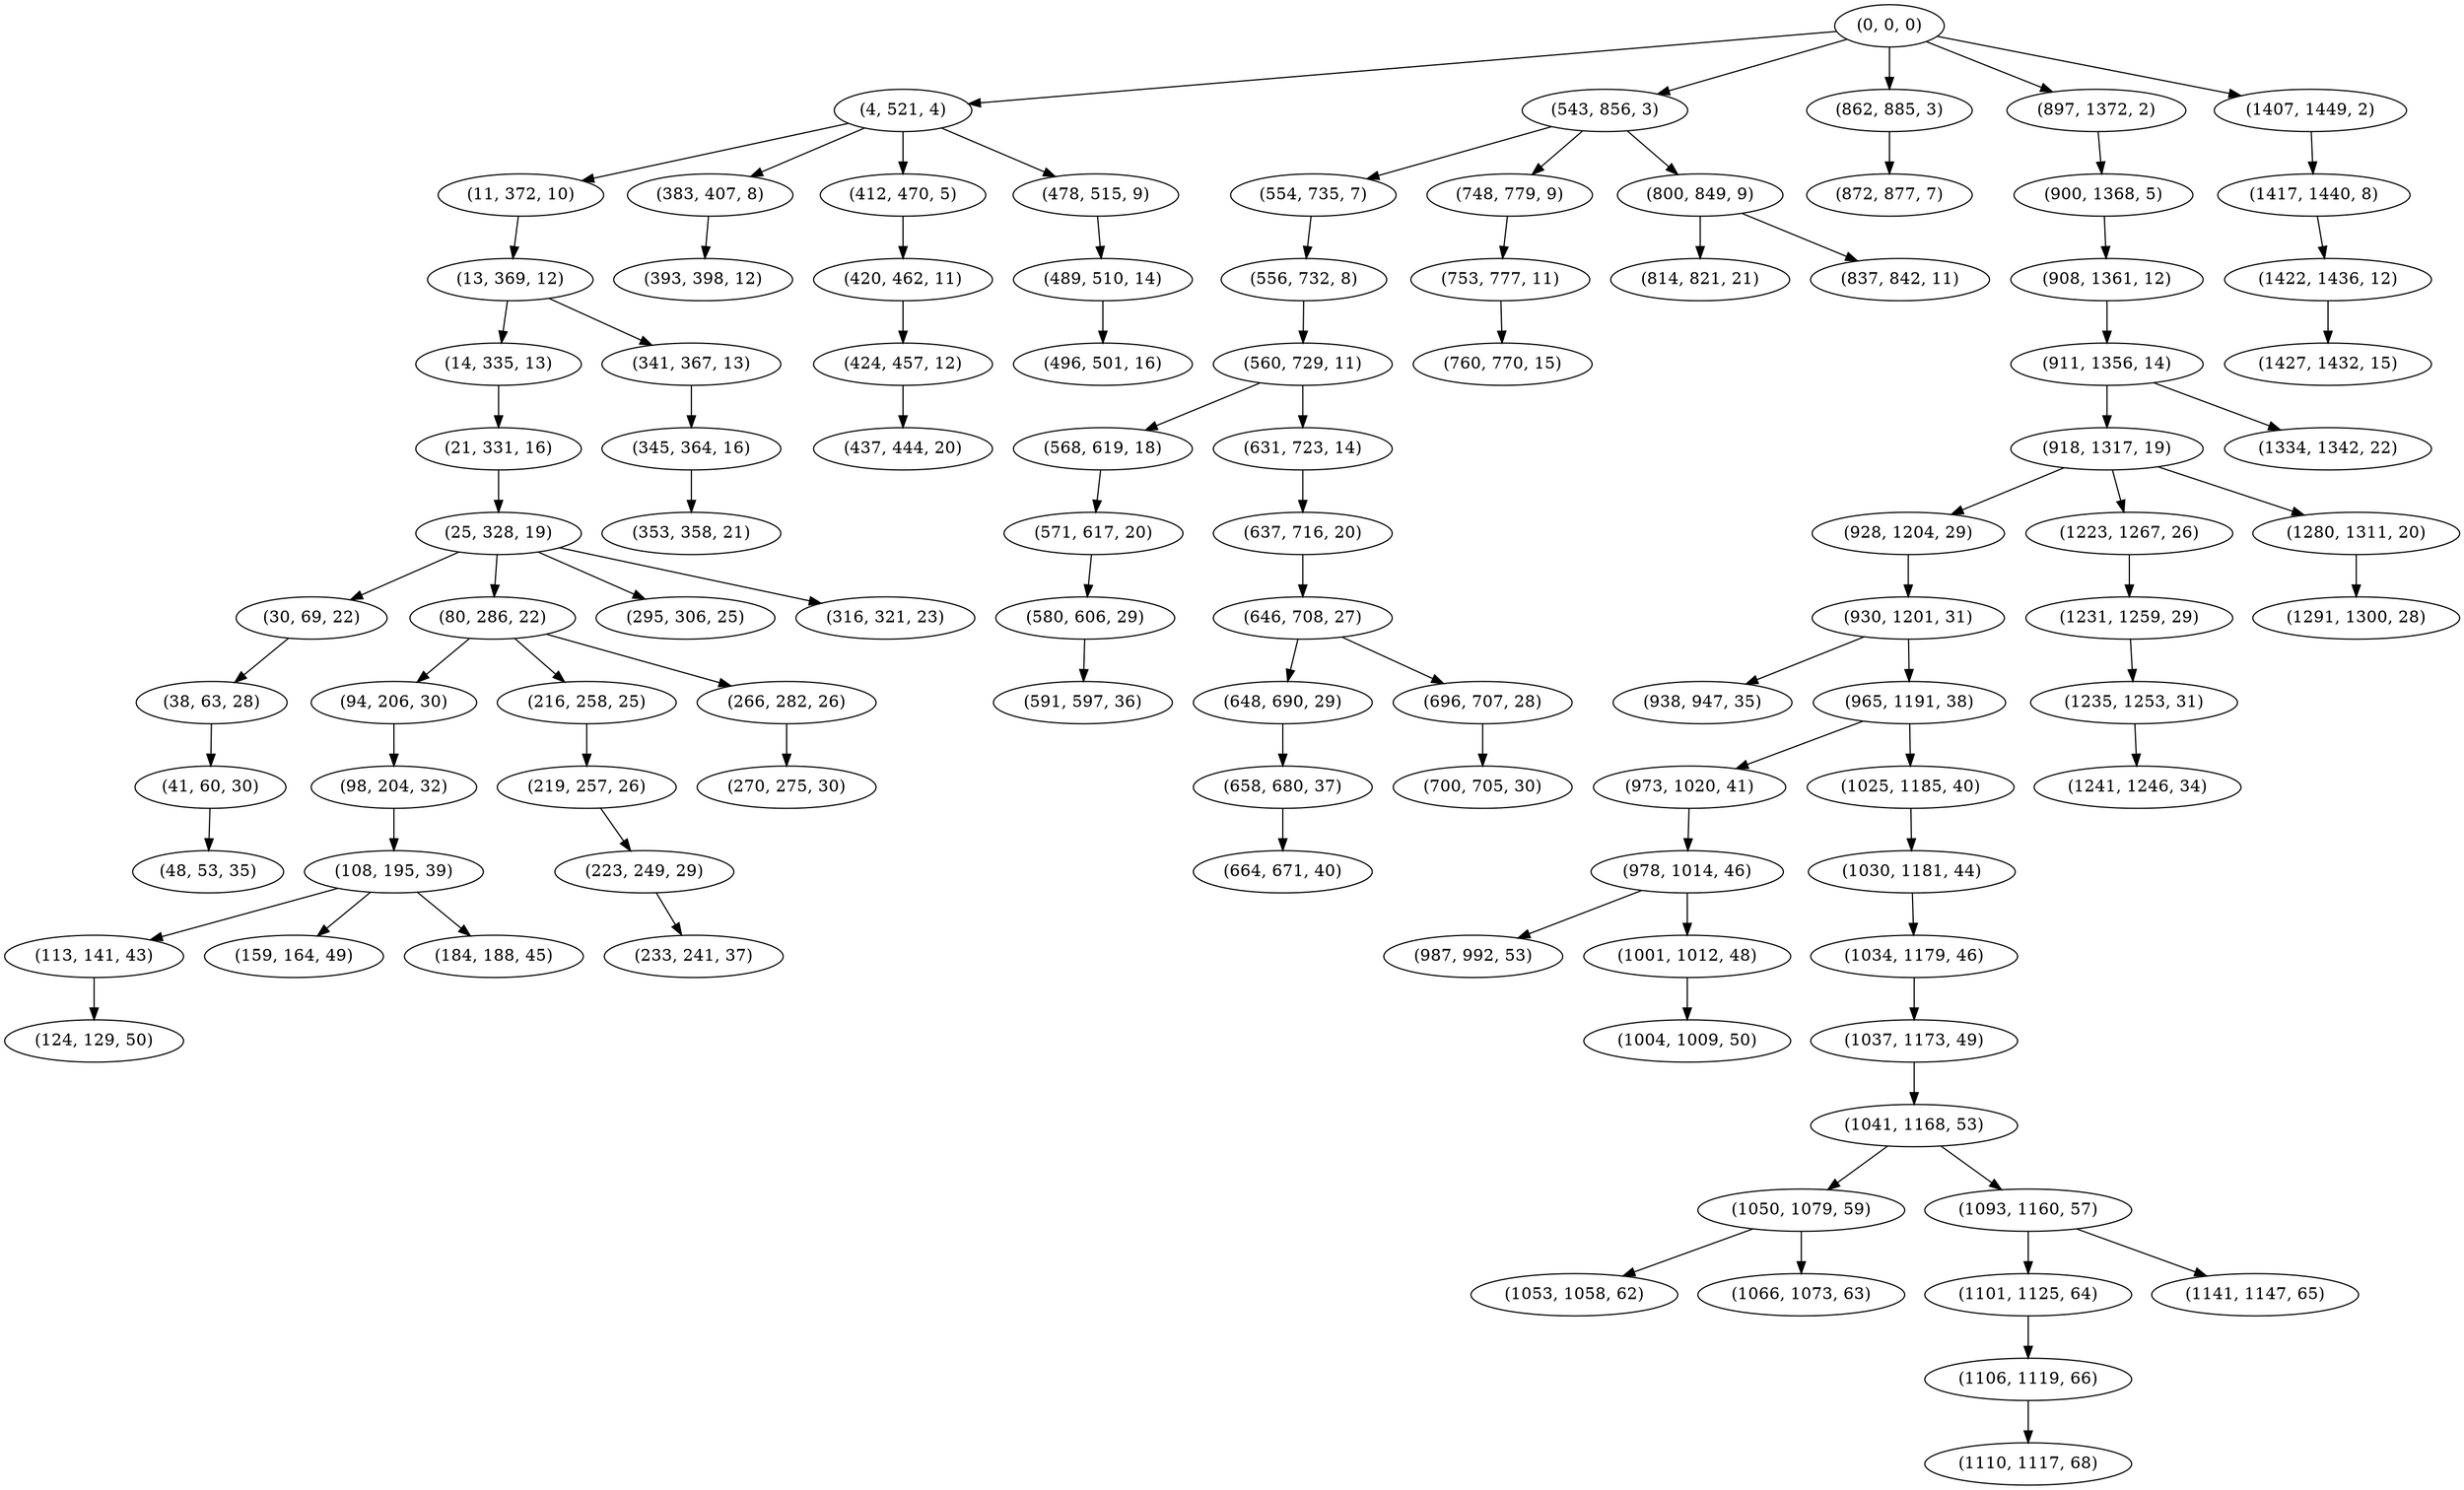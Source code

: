 digraph tree {
    "(0, 0, 0)";
    "(4, 521, 4)";
    "(11, 372, 10)";
    "(13, 369, 12)";
    "(14, 335, 13)";
    "(21, 331, 16)";
    "(25, 328, 19)";
    "(30, 69, 22)";
    "(38, 63, 28)";
    "(41, 60, 30)";
    "(48, 53, 35)";
    "(80, 286, 22)";
    "(94, 206, 30)";
    "(98, 204, 32)";
    "(108, 195, 39)";
    "(113, 141, 43)";
    "(124, 129, 50)";
    "(159, 164, 49)";
    "(184, 188, 45)";
    "(216, 258, 25)";
    "(219, 257, 26)";
    "(223, 249, 29)";
    "(233, 241, 37)";
    "(266, 282, 26)";
    "(270, 275, 30)";
    "(295, 306, 25)";
    "(316, 321, 23)";
    "(341, 367, 13)";
    "(345, 364, 16)";
    "(353, 358, 21)";
    "(383, 407, 8)";
    "(393, 398, 12)";
    "(412, 470, 5)";
    "(420, 462, 11)";
    "(424, 457, 12)";
    "(437, 444, 20)";
    "(478, 515, 9)";
    "(489, 510, 14)";
    "(496, 501, 16)";
    "(543, 856, 3)";
    "(554, 735, 7)";
    "(556, 732, 8)";
    "(560, 729, 11)";
    "(568, 619, 18)";
    "(571, 617, 20)";
    "(580, 606, 29)";
    "(591, 597, 36)";
    "(631, 723, 14)";
    "(637, 716, 20)";
    "(646, 708, 27)";
    "(648, 690, 29)";
    "(658, 680, 37)";
    "(664, 671, 40)";
    "(696, 707, 28)";
    "(700, 705, 30)";
    "(748, 779, 9)";
    "(753, 777, 11)";
    "(760, 770, 15)";
    "(800, 849, 9)";
    "(814, 821, 21)";
    "(837, 842, 11)";
    "(862, 885, 3)";
    "(872, 877, 7)";
    "(897, 1372, 2)";
    "(900, 1368, 5)";
    "(908, 1361, 12)";
    "(911, 1356, 14)";
    "(918, 1317, 19)";
    "(928, 1204, 29)";
    "(930, 1201, 31)";
    "(938, 947, 35)";
    "(965, 1191, 38)";
    "(973, 1020, 41)";
    "(978, 1014, 46)";
    "(987, 992, 53)";
    "(1001, 1012, 48)";
    "(1004, 1009, 50)";
    "(1025, 1185, 40)";
    "(1030, 1181, 44)";
    "(1034, 1179, 46)";
    "(1037, 1173, 49)";
    "(1041, 1168, 53)";
    "(1050, 1079, 59)";
    "(1053, 1058, 62)";
    "(1066, 1073, 63)";
    "(1093, 1160, 57)";
    "(1101, 1125, 64)";
    "(1106, 1119, 66)";
    "(1110, 1117, 68)";
    "(1141, 1147, 65)";
    "(1223, 1267, 26)";
    "(1231, 1259, 29)";
    "(1235, 1253, 31)";
    "(1241, 1246, 34)";
    "(1280, 1311, 20)";
    "(1291, 1300, 28)";
    "(1334, 1342, 22)";
    "(1407, 1449, 2)";
    "(1417, 1440, 8)";
    "(1422, 1436, 12)";
    "(1427, 1432, 15)";
    "(0, 0, 0)" -> "(4, 521, 4)";
    "(0, 0, 0)" -> "(543, 856, 3)";
    "(0, 0, 0)" -> "(862, 885, 3)";
    "(0, 0, 0)" -> "(897, 1372, 2)";
    "(0, 0, 0)" -> "(1407, 1449, 2)";
    "(4, 521, 4)" -> "(11, 372, 10)";
    "(4, 521, 4)" -> "(383, 407, 8)";
    "(4, 521, 4)" -> "(412, 470, 5)";
    "(4, 521, 4)" -> "(478, 515, 9)";
    "(11, 372, 10)" -> "(13, 369, 12)";
    "(13, 369, 12)" -> "(14, 335, 13)";
    "(13, 369, 12)" -> "(341, 367, 13)";
    "(14, 335, 13)" -> "(21, 331, 16)";
    "(21, 331, 16)" -> "(25, 328, 19)";
    "(25, 328, 19)" -> "(30, 69, 22)";
    "(25, 328, 19)" -> "(80, 286, 22)";
    "(25, 328, 19)" -> "(295, 306, 25)";
    "(25, 328, 19)" -> "(316, 321, 23)";
    "(30, 69, 22)" -> "(38, 63, 28)";
    "(38, 63, 28)" -> "(41, 60, 30)";
    "(41, 60, 30)" -> "(48, 53, 35)";
    "(80, 286, 22)" -> "(94, 206, 30)";
    "(80, 286, 22)" -> "(216, 258, 25)";
    "(80, 286, 22)" -> "(266, 282, 26)";
    "(94, 206, 30)" -> "(98, 204, 32)";
    "(98, 204, 32)" -> "(108, 195, 39)";
    "(108, 195, 39)" -> "(113, 141, 43)";
    "(108, 195, 39)" -> "(159, 164, 49)";
    "(108, 195, 39)" -> "(184, 188, 45)";
    "(113, 141, 43)" -> "(124, 129, 50)";
    "(216, 258, 25)" -> "(219, 257, 26)";
    "(219, 257, 26)" -> "(223, 249, 29)";
    "(223, 249, 29)" -> "(233, 241, 37)";
    "(266, 282, 26)" -> "(270, 275, 30)";
    "(341, 367, 13)" -> "(345, 364, 16)";
    "(345, 364, 16)" -> "(353, 358, 21)";
    "(383, 407, 8)" -> "(393, 398, 12)";
    "(412, 470, 5)" -> "(420, 462, 11)";
    "(420, 462, 11)" -> "(424, 457, 12)";
    "(424, 457, 12)" -> "(437, 444, 20)";
    "(478, 515, 9)" -> "(489, 510, 14)";
    "(489, 510, 14)" -> "(496, 501, 16)";
    "(543, 856, 3)" -> "(554, 735, 7)";
    "(543, 856, 3)" -> "(748, 779, 9)";
    "(543, 856, 3)" -> "(800, 849, 9)";
    "(554, 735, 7)" -> "(556, 732, 8)";
    "(556, 732, 8)" -> "(560, 729, 11)";
    "(560, 729, 11)" -> "(568, 619, 18)";
    "(560, 729, 11)" -> "(631, 723, 14)";
    "(568, 619, 18)" -> "(571, 617, 20)";
    "(571, 617, 20)" -> "(580, 606, 29)";
    "(580, 606, 29)" -> "(591, 597, 36)";
    "(631, 723, 14)" -> "(637, 716, 20)";
    "(637, 716, 20)" -> "(646, 708, 27)";
    "(646, 708, 27)" -> "(648, 690, 29)";
    "(646, 708, 27)" -> "(696, 707, 28)";
    "(648, 690, 29)" -> "(658, 680, 37)";
    "(658, 680, 37)" -> "(664, 671, 40)";
    "(696, 707, 28)" -> "(700, 705, 30)";
    "(748, 779, 9)" -> "(753, 777, 11)";
    "(753, 777, 11)" -> "(760, 770, 15)";
    "(800, 849, 9)" -> "(814, 821, 21)";
    "(800, 849, 9)" -> "(837, 842, 11)";
    "(862, 885, 3)" -> "(872, 877, 7)";
    "(897, 1372, 2)" -> "(900, 1368, 5)";
    "(900, 1368, 5)" -> "(908, 1361, 12)";
    "(908, 1361, 12)" -> "(911, 1356, 14)";
    "(911, 1356, 14)" -> "(918, 1317, 19)";
    "(911, 1356, 14)" -> "(1334, 1342, 22)";
    "(918, 1317, 19)" -> "(928, 1204, 29)";
    "(918, 1317, 19)" -> "(1223, 1267, 26)";
    "(918, 1317, 19)" -> "(1280, 1311, 20)";
    "(928, 1204, 29)" -> "(930, 1201, 31)";
    "(930, 1201, 31)" -> "(938, 947, 35)";
    "(930, 1201, 31)" -> "(965, 1191, 38)";
    "(965, 1191, 38)" -> "(973, 1020, 41)";
    "(965, 1191, 38)" -> "(1025, 1185, 40)";
    "(973, 1020, 41)" -> "(978, 1014, 46)";
    "(978, 1014, 46)" -> "(987, 992, 53)";
    "(978, 1014, 46)" -> "(1001, 1012, 48)";
    "(1001, 1012, 48)" -> "(1004, 1009, 50)";
    "(1025, 1185, 40)" -> "(1030, 1181, 44)";
    "(1030, 1181, 44)" -> "(1034, 1179, 46)";
    "(1034, 1179, 46)" -> "(1037, 1173, 49)";
    "(1037, 1173, 49)" -> "(1041, 1168, 53)";
    "(1041, 1168, 53)" -> "(1050, 1079, 59)";
    "(1041, 1168, 53)" -> "(1093, 1160, 57)";
    "(1050, 1079, 59)" -> "(1053, 1058, 62)";
    "(1050, 1079, 59)" -> "(1066, 1073, 63)";
    "(1093, 1160, 57)" -> "(1101, 1125, 64)";
    "(1093, 1160, 57)" -> "(1141, 1147, 65)";
    "(1101, 1125, 64)" -> "(1106, 1119, 66)";
    "(1106, 1119, 66)" -> "(1110, 1117, 68)";
    "(1223, 1267, 26)" -> "(1231, 1259, 29)";
    "(1231, 1259, 29)" -> "(1235, 1253, 31)";
    "(1235, 1253, 31)" -> "(1241, 1246, 34)";
    "(1280, 1311, 20)" -> "(1291, 1300, 28)";
    "(1407, 1449, 2)" -> "(1417, 1440, 8)";
    "(1417, 1440, 8)" -> "(1422, 1436, 12)";
    "(1422, 1436, 12)" -> "(1427, 1432, 15)";
}
